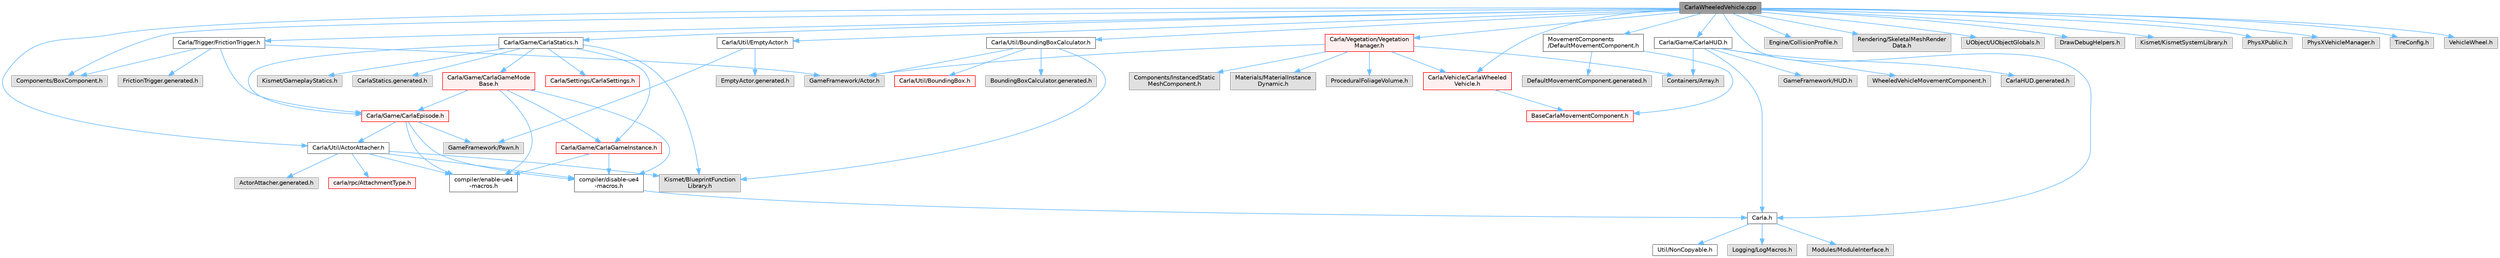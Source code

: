 digraph "CarlaWheeledVehicle.cpp"
{
 // INTERACTIVE_SVG=YES
 // LATEX_PDF_SIZE
  bgcolor="transparent";
  edge [fontname=Helvetica,fontsize=10,labelfontname=Helvetica,labelfontsize=10];
  node [fontname=Helvetica,fontsize=10,shape=box,height=0.2,width=0.4];
  Node1 [id="Node000001",label="CarlaWheeledVehicle.cpp",height=0.2,width=0.4,color="gray40", fillcolor="grey60", style="filled", fontcolor="black",tooltip=" "];
  Node1 -> Node2 [id="edge1_Node000001_Node000002",color="steelblue1",style="solid",tooltip=" "];
  Node2 [id="Node000002",label="Components/BoxComponent.h",height=0.2,width=0.4,color="grey60", fillcolor="#E0E0E0", style="filled",tooltip=" "];
  Node1 -> Node3 [id="edge2_Node000001_Node000003",color="steelblue1",style="solid",tooltip=" "];
  Node3 [id="Node000003",label="Engine/CollisionProfile.h",height=0.2,width=0.4,color="grey60", fillcolor="#E0E0E0", style="filled",tooltip=" "];
  Node1 -> Node4 [id="edge3_Node000001_Node000004",color="steelblue1",style="solid",tooltip=" "];
  Node4 [id="Node000004",label="MovementComponents\l/DefaultMovementComponent.h",height=0.2,width=0.4,color="grey40", fillcolor="white", style="filled",URL="$dd/d9e/DefaultMovementComponent_8h.html",tooltip=" "];
  Node4 -> Node5 [id="edge4_Node000004_Node000005",color="steelblue1",style="solid",tooltip=" "];
  Node5 [id="Node000005",label="BaseCarlaMovementComponent.h",height=0.2,width=0.4,color="red", fillcolor="#FFF0F0", style="filled",URL="$d6/d10/BaseCarlaMovementComponent_8h.html",tooltip=" "];
  Node4 -> Node10 [id="edge5_Node000004_Node000010",color="steelblue1",style="solid",tooltip=" "];
  Node10 [id="Node000010",label="DefaultMovementComponent.generated.h",height=0.2,width=0.4,color="grey60", fillcolor="#E0E0E0", style="filled",tooltip=" "];
  Node1 -> Node11 [id="edge6_Node000001_Node000011",color="steelblue1",style="solid",tooltip=" "];
  Node11 [id="Node000011",label="Rendering/SkeletalMeshRender\lData.h",height=0.2,width=0.4,color="grey60", fillcolor="#E0E0E0", style="filled",tooltip=" "];
  Node1 -> Node12 [id="edge7_Node000001_Node000012",color="steelblue1",style="solid",tooltip=" "];
  Node12 [id="Node000012",label="UObject/UObjectGlobals.h",height=0.2,width=0.4,color="grey60", fillcolor="#E0E0E0", style="filled",tooltip=" "];
  Node1 -> Node13 [id="edge8_Node000001_Node000013",color="steelblue1",style="solid",tooltip=" "];
  Node13 [id="Node000013",label="DrawDebugHelpers.h",height=0.2,width=0.4,color="grey60", fillcolor="#E0E0E0", style="filled",tooltip=" "];
  Node1 -> Node14 [id="edge9_Node000001_Node000014",color="steelblue1",style="solid",tooltip=" "];
  Node14 [id="Node000014",label="Kismet/KismetSystemLibrary.h",height=0.2,width=0.4,color="grey60", fillcolor="#E0E0E0", style="filled",tooltip=" "];
  Node1 -> Node15 [id="edge10_Node000001_Node000015",color="steelblue1",style="solid",tooltip=" "];
  Node15 [id="Node000015",label="PhysXPublic.h",height=0.2,width=0.4,color="grey60", fillcolor="#E0E0E0", style="filled",tooltip=" "];
  Node1 -> Node16 [id="edge11_Node000001_Node000016",color="steelblue1",style="solid",tooltip=" "];
  Node16 [id="Node000016",label="PhysXVehicleManager.h",height=0.2,width=0.4,color="grey60", fillcolor="#E0E0E0", style="filled",tooltip=" "];
  Node1 -> Node17 [id="edge12_Node000001_Node000017",color="steelblue1",style="solid",tooltip=" "];
  Node17 [id="Node000017",label="TireConfig.h",height=0.2,width=0.4,color="grey60", fillcolor="#E0E0E0", style="filled",tooltip=" "];
  Node1 -> Node18 [id="edge13_Node000001_Node000018",color="steelblue1",style="solid",tooltip=" "];
  Node18 [id="Node000018",label="VehicleWheel.h",height=0.2,width=0.4,color="grey60", fillcolor="#E0E0E0", style="filled",tooltip=" "];
  Node1 -> Node19 [id="edge14_Node000001_Node000019",color="steelblue1",style="solid",tooltip=" "];
  Node19 [id="Node000019",label="Carla.h",height=0.2,width=0.4,color="grey40", fillcolor="white", style="filled",URL="$d7/d7d/Carla_8h.html",tooltip=" "];
  Node19 -> Node20 [id="edge15_Node000019_Node000020",color="steelblue1",style="solid",tooltip=" "];
  Node20 [id="Node000020",label="Util/NonCopyable.h",height=0.2,width=0.4,color="grey40", fillcolor="white", style="filled",URL="$d4/d57/Unreal_2CarlaUE4_2Plugins_2Carla_2Source_2Carla_2Util_2NonCopyable_8h.html",tooltip=" "];
  Node19 -> Node21 [id="edge16_Node000019_Node000021",color="steelblue1",style="solid",tooltip=" "];
  Node21 [id="Node000021",label="Logging/LogMacros.h",height=0.2,width=0.4,color="grey60", fillcolor="#E0E0E0", style="filled",tooltip=" "];
  Node19 -> Node22 [id="edge17_Node000019_Node000022",color="steelblue1",style="solid",tooltip=" "];
  Node22 [id="Node000022",label="Modules/ModuleInterface.h",height=0.2,width=0.4,color="grey60", fillcolor="#E0E0E0", style="filled",tooltip=" "];
  Node1 -> Node23 [id="edge18_Node000001_Node000023",color="steelblue1",style="solid",tooltip=" "];
  Node23 [id="Node000023",label="Carla/Game/CarlaHUD.h",height=0.2,width=0.4,color="grey40", fillcolor="white", style="filled",URL="$d0/d3b/CarlaHUD_8h.html",tooltip=" "];
  Node23 -> Node19 [id="edge19_Node000023_Node000019",color="steelblue1",style="solid",tooltip=" "];
  Node23 -> Node24 [id="edge20_Node000023_Node000024",color="steelblue1",style="solid",tooltip=" "];
  Node24 [id="Node000024",label="Containers/Array.h",height=0.2,width=0.4,color="grey60", fillcolor="#E0E0E0", style="filled",tooltip=" "];
  Node23 -> Node25 [id="edge21_Node000023_Node000025",color="steelblue1",style="solid",tooltip=" "];
  Node25 [id="Node000025",label="GameFramework/HUD.h",height=0.2,width=0.4,color="grey60", fillcolor="#E0E0E0", style="filled",tooltip=" "];
  Node23 -> Node26 [id="edge22_Node000023_Node000026",color="steelblue1",style="solid",tooltip=" "];
  Node26 [id="Node000026",label="WheeledVehicleMovementComponent.h",height=0.2,width=0.4,color="grey60", fillcolor="#E0E0E0", style="filled",tooltip=" "];
  Node23 -> Node27 [id="edge23_Node000023_Node000027",color="steelblue1",style="solid",tooltip=" "];
  Node27 [id="Node000027",label="CarlaHUD.generated.h",height=0.2,width=0.4,color="grey60", fillcolor="#E0E0E0", style="filled",tooltip=" "];
  Node1 -> Node28 [id="edge24_Node000001_Node000028",color="steelblue1",style="solid",tooltip=" "];
  Node28 [id="Node000028",label="Carla/Game/CarlaStatics.h",height=0.2,width=0.4,color="grey40", fillcolor="white", style="filled",URL="$d9/dc8/CarlaStatics_8h.html",tooltip=" "];
  Node28 -> Node29 [id="edge25_Node000028_Node000029",color="steelblue1",style="solid",tooltip=" "];
  Node29 [id="Node000029",label="Carla/Game/CarlaEpisode.h",height=0.2,width=0.4,color="red", fillcolor="#FFF0F0", style="filled",URL="$de/db8/CarlaEpisode_8h.html",tooltip=" "];
  Node29 -> Node274 [id="edge26_Node000029_Node000274",color="steelblue1",style="solid",tooltip=" "];
  Node274 [id="Node000274",label="Carla/Util/ActorAttacher.h",height=0.2,width=0.4,color="grey40", fillcolor="white", style="filled",URL="$d6/d68/ActorAttacher_8h.html",tooltip=" "];
  Node274 -> Node33 [id="edge27_Node000274_Node000033",color="steelblue1",style="solid",tooltip=" "];
  Node33 [id="Node000033",label="compiler/disable-ue4\l-macros.h",height=0.2,width=0.4,color="grey40", fillcolor="white", style="filled",URL="$d2/d02/disable-ue4-macros_8h.html",tooltip=" "];
  Node33 -> Node19 [id="edge28_Node000033_Node000019",color="steelblue1",style="solid",tooltip=" "];
  Node274 -> Node215 [id="edge29_Node000274_Node000215",color="steelblue1",style="solid",tooltip=" "];
  Node215 [id="Node000215",label="carla/rpc/AttachmentType.h",height=0.2,width=0.4,color="red", fillcolor="#FFF0F0", style="filled",URL="$d9/df7/AttachmentType_8h.html",tooltip=" "];
  Node274 -> Node36 [id="edge30_Node000274_Node000036",color="steelblue1",style="solid",tooltip=" "];
  Node36 [id="Node000036",label="compiler/enable-ue4\l-macros.h",height=0.2,width=0.4,color="grey40", fillcolor="white", style="filled",URL="$d9/da2/enable-ue4-macros_8h.html",tooltip=" "];
  Node274 -> Node275 [id="edge31_Node000274_Node000275",color="steelblue1",style="solid",tooltip=" "];
  Node275 [id="Node000275",label="Kismet/BlueprintFunction\lLibrary.h",height=0.2,width=0.4,color="grey60", fillcolor="#E0E0E0", style="filled",tooltip=" "];
  Node274 -> Node276 [id="edge32_Node000274_Node000276",color="steelblue1",style="solid",tooltip=" "];
  Node276 [id="Node000276",label="ActorAttacher.generated.h",height=0.2,width=0.4,color="grey60", fillcolor="#E0E0E0", style="filled",tooltip=" "];
  Node29 -> Node340 [id="edge33_Node000029_Node000340",color="steelblue1",style="solid",tooltip=" "];
  Node340 [id="Node000340",label="GameFramework/Pawn.h",height=0.2,width=0.4,color="grey60", fillcolor="#E0E0E0", style="filled",tooltip=" "];
  Node29 -> Node33 [id="edge34_Node000029_Node000033",color="steelblue1",style="solid",tooltip=" "];
  Node29 -> Node36 [id="edge35_Node000029_Node000036",color="steelblue1",style="solid",tooltip=" "];
  Node28 -> Node343 [id="edge36_Node000028_Node000343",color="steelblue1",style="solid",tooltip=" "];
  Node343 [id="Node000343",label="Carla/Game/CarlaGameInstance.h",height=0.2,width=0.4,color="red", fillcolor="#FFF0F0", style="filled",URL="$d2/dba/CarlaGameInstance_8h.html",tooltip=" "];
  Node343 -> Node33 [id="edge37_Node000343_Node000033",color="steelblue1",style="solid",tooltip=" "];
  Node343 -> Node36 [id="edge38_Node000343_Node000036",color="steelblue1",style="solid",tooltip=" "];
  Node28 -> Node352 [id="edge39_Node000028_Node000352",color="steelblue1",style="solid",tooltip=" "];
  Node352 [id="Node000352",label="Carla/Game/CarlaGameMode\lBase.h",height=0.2,width=0.4,color="red", fillcolor="#FFF0F0", style="filled",URL="$d3/d49/CarlaGameModeBase_8h.html",tooltip=" "];
  Node352 -> Node33 [id="edge40_Node000352_Node000033",color="steelblue1",style="solid",tooltip=" "];
  Node352 -> Node36 [id="edge41_Node000352_Node000036",color="steelblue1",style="solid",tooltip=" "];
  Node352 -> Node29 [id="edge42_Node000352_Node000029",color="steelblue1",style="solid",tooltip=" "];
  Node352 -> Node343 [id="edge43_Node000352_Node000343",color="steelblue1",style="solid",tooltip=" "];
  Node28 -> Node401 [id="edge44_Node000028_Node000401",color="steelblue1",style="solid",tooltip=" "];
  Node401 [id="Node000401",label="Carla/Settings/CarlaSettings.h",height=0.2,width=0.4,color="red", fillcolor="#FFF0F0", style="filled",URL="$d3/d4e/CarlaSettings_8h.html",tooltip=" "];
  Node28 -> Node403 [id="edge45_Node000028_Node000403",color="steelblue1",style="solid",tooltip=" "];
  Node403 [id="Node000403",label="Kismet/GameplayStatics.h",height=0.2,width=0.4,color="grey60", fillcolor="#E0E0E0", style="filled",tooltip=" "];
  Node28 -> Node275 [id="edge46_Node000028_Node000275",color="steelblue1",style="solid",tooltip=" "];
  Node28 -> Node404 [id="edge47_Node000028_Node000404",color="steelblue1",style="solid",tooltip=" "];
  Node404 [id="Node000404",label="CarlaStatics.generated.h",height=0.2,width=0.4,color="grey60", fillcolor="#E0E0E0", style="filled",tooltip=" "];
  Node1 -> Node405 [id="edge48_Node000001_Node000405",color="steelblue1",style="solid",tooltip=" "];
  Node405 [id="Node000405",label="Carla/Trigger/FrictionTrigger.h",height=0.2,width=0.4,color="grey40", fillcolor="white", style="filled",URL="$d4/d30/FrictionTrigger_8h.html",tooltip=" "];
  Node405 -> Node38 [id="edge49_Node000405_Node000038",color="steelblue1",style="solid",tooltip=" "];
  Node38 [id="Node000038",label="GameFramework/Actor.h",height=0.2,width=0.4,color="grey60", fillcolor="#E0E0E0", style="filled",tooltip=" "];
  Node405 -> Node2 [id="edge50_Node000405_Node000002",color="steelblue1",style="solid",tooltip=" "];
  Node405 -> Node29 [id="edge51_Node000405_Node000029",color="steelblue1",style="solid",tooltip=" "];
  Node405 -> Node406 [id="edge52_Node000405_Node000406",color="steelblue1",style="solid",tooltip=" "];
  Node406 [id="Node000406",label="FrictionTrigger.generated.h",height=0.2,width=0.4,color="grey60", fillcolor="#E0E0E0", style="filled",tooltip=" "];
  Node1 -> Node274 [id="edge53_Node000001_Node000274",color="steelblue1",style="solid",tooltip=" "];
  Node1 -> Node407 [id="edge54_Node000001_Node000407",color="steelblue1",style="solid",tooltip=" "];
  Node407 [id="Node000407",label="Carla/Util/EmptyActor.h",height=0.2,width=0.4,color="grey40", fillcolor="white", style="filled",URL="$d6/d36/EmptyActor_8h.html",tooltip=" "];
  Node407 -> Node340 [id="edge55_Node000407_Node000340",color="steelblue1",style="solid",tooltip=" "];
  Node407 -> Node408 [id="edge56_Node000407_Node000408",color="steelblue1",style="solid",tooltip=" "];
  Node408 [id="Node000408",label="EmptyActor.generated.h",height=0.2,width=0.4,color="grey60", fillcolor="#E0E0E0", style="filled",tooltip=" "];
  Node1 -> Node409 [id="edge57_Node000001_Node000409",color="steelblue1",style="solid",tooltip=" "];
  Node409 [id="Node000409",label="Carla/Util/BoundingBoxCalculator.h",height=0.2,width=0.4,color="grey40", fillcolor="white", style="filled",URL="$d8/dca/BoundingBoxCalculator_8h.html",tooltip=" "];
  Node409 -> Node78 [id="edge58_Node000409_Node000078",color="steelblue1",style="solid",tooltip=" "];
  Node78 [id="Node000078",label="Carla/Util/BoundingBox.h",height=0.2,width=0.4,color="red", fillcolor="#FFF0F0", style="filled",URL="$d2/d62/Unreal_2CarlaUE4_2Plugins_2Carla_2Source_2Carla_2Util_2BoundingBox_8h.html",tooltip=" "];
  Node409 -> Node275 [id="edge59_Node000409_Node000275",color="steelblue1",style="solid",tooltip=" "];
  Node409 -> Node38 [id="edge60_Node000409_Node000038",color="steelblue1",style="solid",tooltip=" "];
  Node409 -> Node410 [id="edge61_Node000409_Node000410",color="steelblue1",style="solid",tooltip=" "];
  Node410 [id="Node000410",label="BoundingBoxCalculator.generated.h",height=0.2,width=0.4,color="grey60", fillcolor="#E0E0E0", style="filled",tooltip=" "];
  Node1 -> Node411 [id="edge62_Node000001_Node000411",color="steelblue1",style="solid",tooltip=" "];
  Node411 [id="Node000411",label="Carla/Vegetation/Vegetation\lManager.h",height=0.2,width=0.4,color="red", fillcolor="#FFF0F0", style="filled",URL="$d9/d64/VegetationManager_8h.html",tooltip=" "];
  Node411 -> Node38 [id="edge63_Node000411_Node000038",color="steelblue1",style="solid",tooltip=" "];
  Node411 -> Node412 [id="edge64_Node000411_Node000412",color="steelblue1",style="solid",tooltip=" "];
  Node412 [id="Node000412",label="ProceduralFoliageVolume.h",height=0.2,width=0.4,color="grey60", fillcolor="#E0E0E0", style="filled",tooltip=" "];
  Node411 -> Node413 [id="edge65_Node000411_Node000413",color="steelblue1",style="solid",tooltip=" "];
  Node413 [id="Node000413",label="Components/InstancedStatic\lMeshComponent.h",height=0.2,width=0.4,color="grey60", fillcolor="#E0E0E0", style="filled",tooltip=" "];
  Node411 -> Node414 [id="edge66_Node000411_Node000414",color="steelblue1",style="solid",tooltip=" "];
  Node414 [id="Node000414",label="Materials/MaterialInstance\lDynamic.h",height=0.2,width=0.4,color="grey60", fillcolor="#E0E0E0", style="filled",tooltip=" "];
  Node411 -> Node24 [id="edge67_Node000411_Node000024",color="steelblue1",style="solid",tooltip=" "];
  Node411 -> Node187 [id="edge68_Node000411_Node000187",color="steelblue1",style="solid",tooltip=" "];
  Node187 [id="Node000187",label="Carla/Vehicle/CarlaWheeled\lVehicle.h",height=0.2,width=0.4,color="red", fillcolor="#FFF0F0", style="filled",URL="$d3/d00/CarlaWheeledVehicle_8h.html",tooltip=" "];
  Node187 -> Node5 [id="edge69_Node000187_Node000005",color="steelblue1",style="solid",tooltip=" "];
  Node1 -> Node187 [id="edge70_Node000001_Node000187",color="steelblue1",style="solid",tooltip=" "];
}
